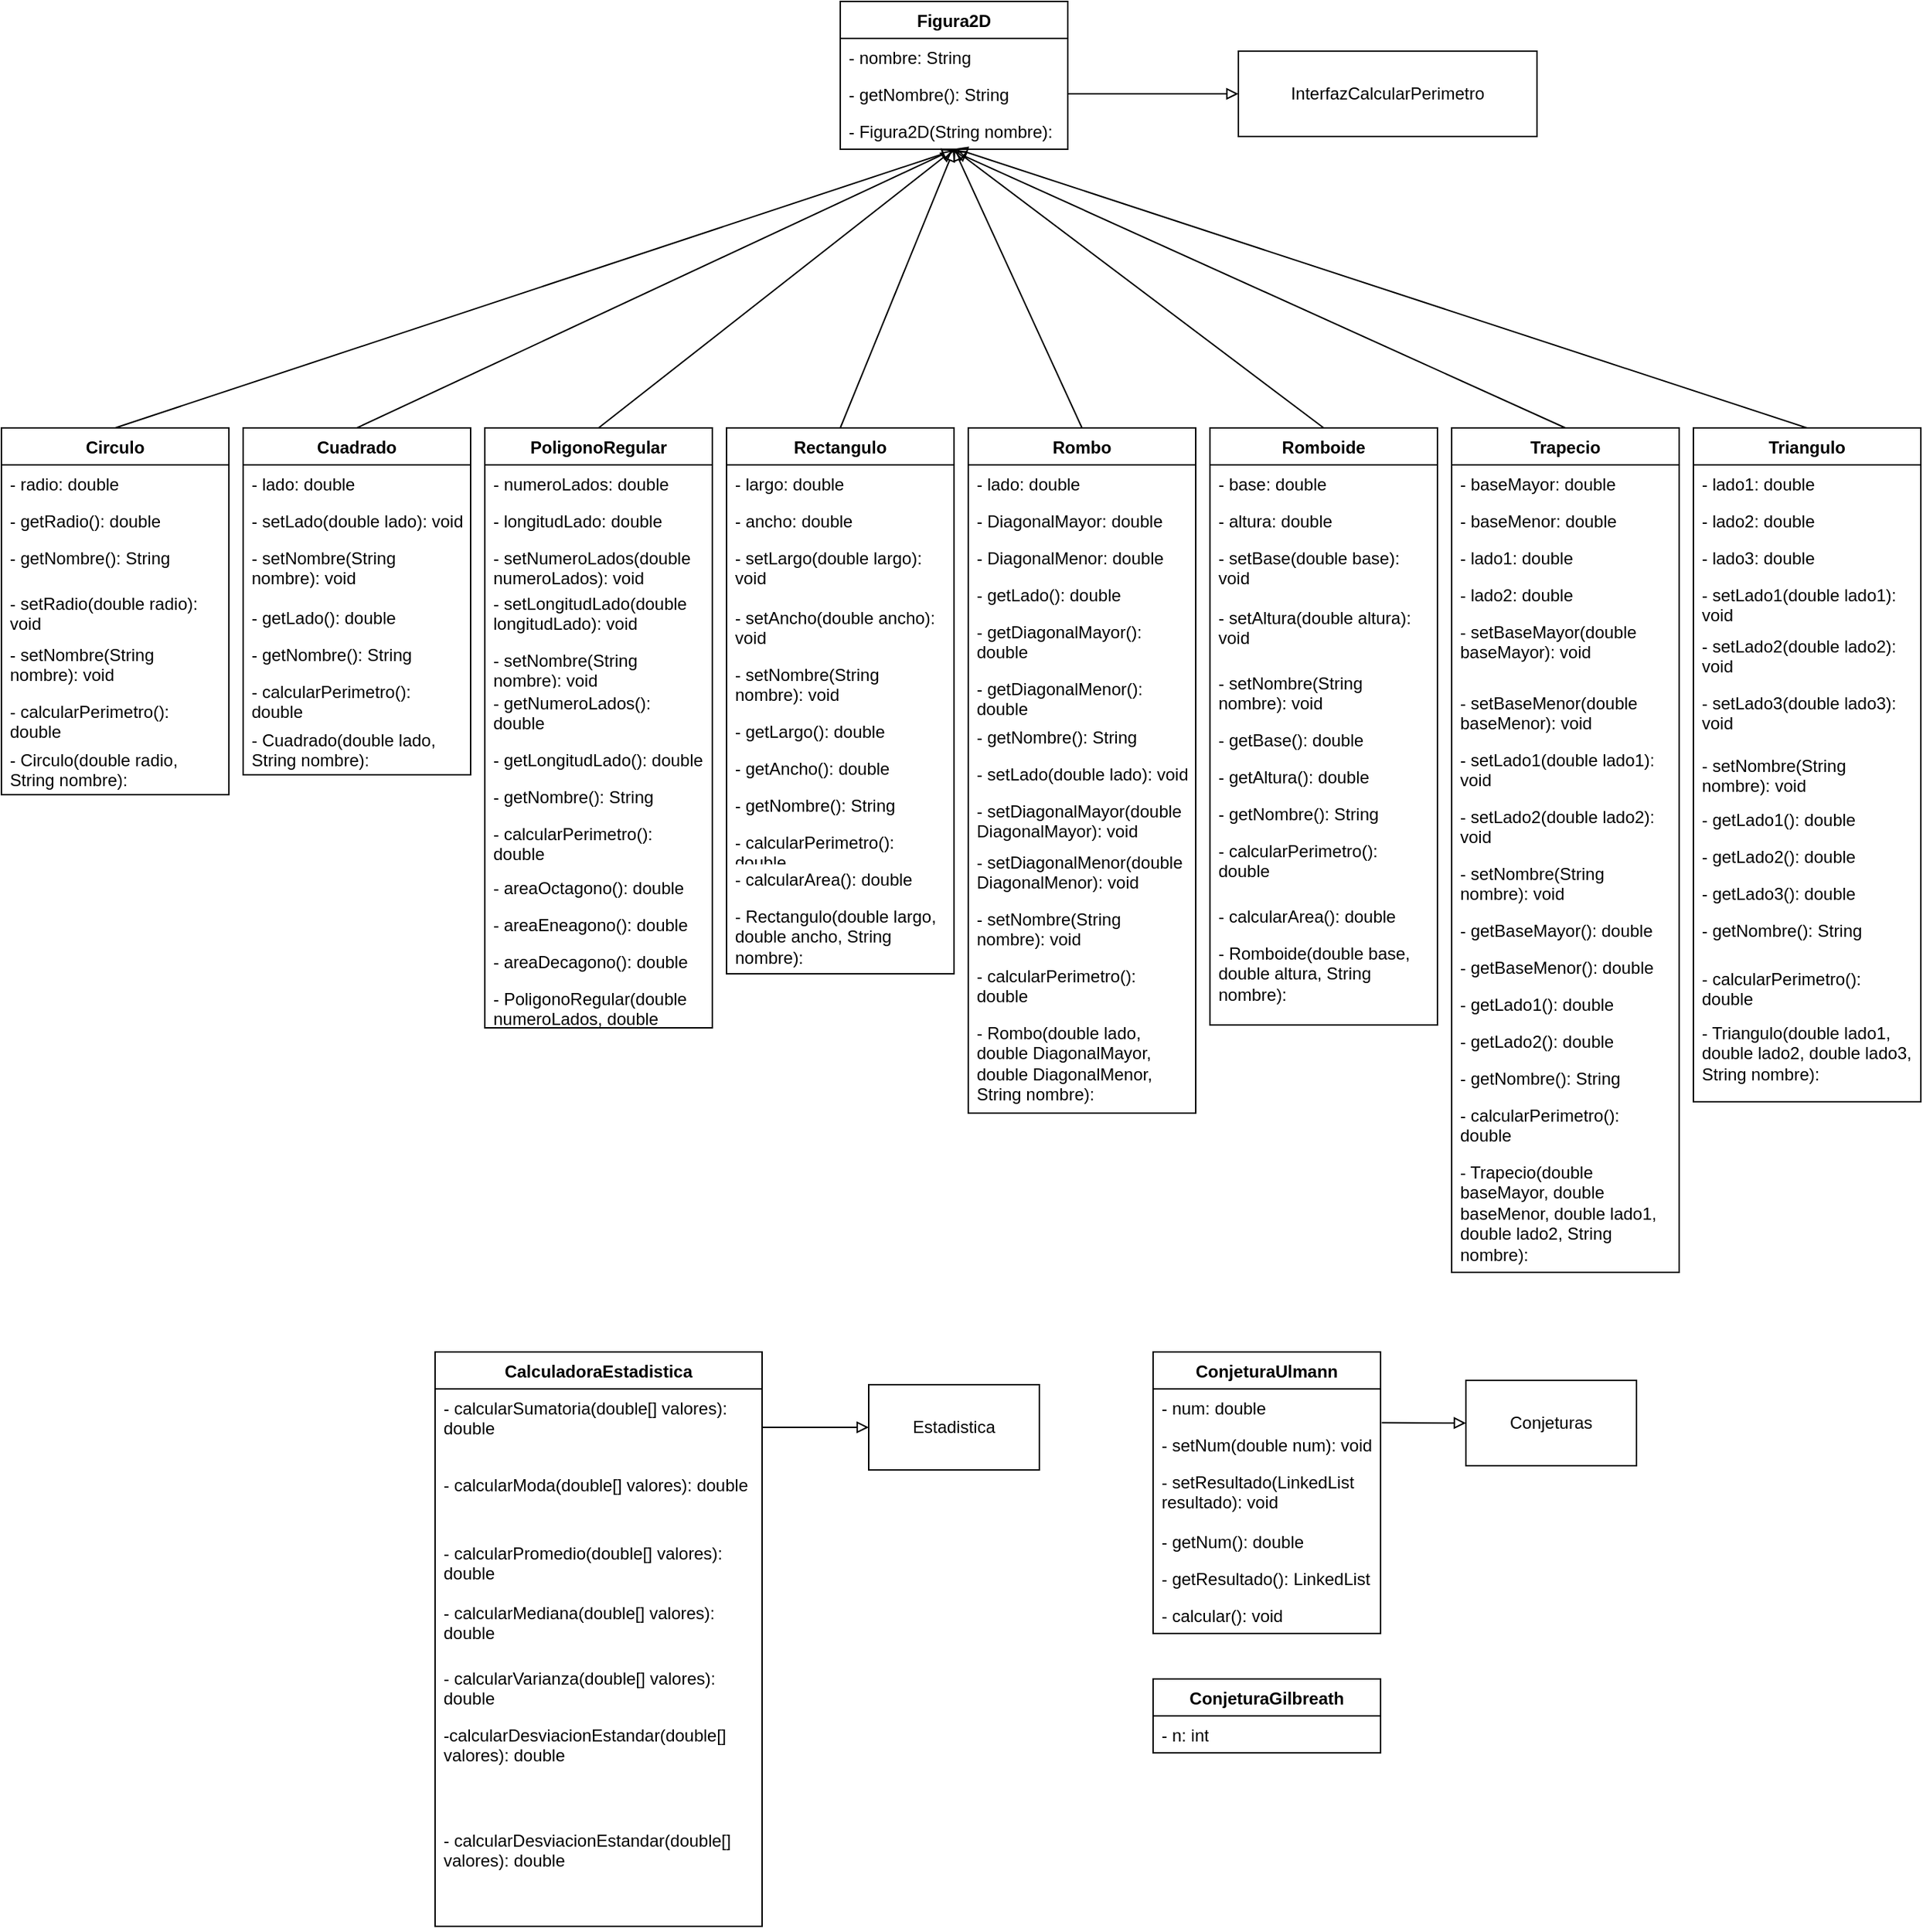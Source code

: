 <mxfile version="24.6.4" type="github">
  <diagram id="C5RBs43oDa-KdzZeNtuy" name="Page-1">
    <mxGraphModel dx="2647" dy="1433" grid="1" gridSize="10" guides="1" tooltips="1" connect="1" arrows="1" fold="1" page="1" pageScale="1" pageWidth="1700" pageHeight="1100" math="0" shadow="0">
      <root>
        <mxCell id="WIyWlLk6GJQsqaUBKTNV-0" />
        <mxCell id="WIyWlLk6GJQsqaUBKTNV-1" parent="WIyWlLk6GJQsqaUBKTNV-0" />
        <mxCell id="rC7I6_4OII2koHtztdNK-0" value="Figura2D" style="swimlane;fontStyle=1;align=center;verticalAlign=top;childLayout=stackLayout;horizontal=1;startSize=26;horizontalStack=0;resizeParent=1;resizeParentMax=0;resizeLast=0;collapsible=1;marginBottom=0;whiteSpace=wrap;html=1;" vertex="1" parent="WIyWlLk6GJQsqaUBKTNV-1">
          <mxGeometry x="765" y="130" width="160" height="104" as="geometry" />
        </mxCell>
        <mxCell id="rC7I6_4OII2koHtztdNK-1" value="- nombre: String" style="text;strokeColor=none;fillColor=none;align=left;verticalAlign=top;spacingLeft=4;spacingRight=4;overflow=hidden;rotatable=0;points=[[0,0.5],[1,0.5]];portConstraint=eastwest;whiteSpace=wrap;html=1;" vertex="1" parent="rC7I6_4OII2koHtztdNK-0">
          <mxGeometry y="26" width="160" height="26" as="geometry" />
        </mxCell>
        <mxCell id="rC7I6_4OII2koHtztdNK-2" value="- getNombre(): String" style="text;strokeColor=none;fillColor=none;align=left;verticalAlign=top;spacingLeft=4;spacingRight=4;overflow=hidden;rotatable=0;points=[[0,0.5],[1,0.5]];portConstraint=eastwest;whiteSpace=wrap;html=1;" vertex="1" parent="rC7I6_4OII2koHtztdNK-0">
          <mxGeometry y="52" width="160" height="26" as="geometry" />
        </mxCell>
        <mxCell id="rC7I6_4OII2koHtztdNK-3" value="- Figura2D(String nombre): " style="text;strokeColor=none;fillColor=none;align=left;verticalAlign=top;spacingLeft=4;spacingRight=4;overflow=hidden;rotatable=0;points=[[0,0.5],[1,0.5]];portConstraint=eastwest;whiteSpace=wrap;html=1;" vertex="1" parent="rC7I6_4OII2koHtztdNK-0">
          <mxGeometry y="78" width="160" height="26" as="geometry" />
        </mxCell>
        <mxCell id="rC7I6_4OII2koHtztdNK-4" value="Circulo" style="swimlane;fontStyle=1;align=center;verticalAlign=top;childLayout=stackLayout;horizontal=1;startSize=26;horizontalStack=0;resizeParent=1;resizeParentMax=0;resizeLast=0;collapsible=1;marginBottom=0;whiteSpace=wrap;html=1;" vertex="1" parent="WIyWlLk6GJQsqaUBKTNV-1">
          <mxGeometry x="175" y="430" width="160" height="258" as="geometry" />
        </mxCell>
        <mxCell id="rC7I6_4OII2koHtztdNK-5" value="- radio: double" style="text;strokeColor=none;fillColor=none;align=left;verticalAlign=top;spacingLeft=4;spacingRight=4;overflow=hidden;rotatable=0;points=[[0,0.5],[1,0.5]];portConstraint=eastwest;whiteSpace=wrap;html=1;" vertex="1" parent="rC7I6_4OII2koHtztdNK-4">
          <mxGeometry y="26" width="160" height="26" as="geometry" />
        </mxCell>
        <mxCell id="rC7I6_4OII2koHtztdNK-6" value="- getRadio(): double" style="text;strokeColor=none;fillColor=none;align=left;verticalAlign=top;spacingLeft=4;spacingRight=4;overflow=hidden;rotatable=0;points=[[0,0.5],[1,0.5]];portConstraint=eastwest;whiteSpace=wrap;html=1;" vertex="1" parent="rC7I6_4OII2koHtztdNK-4">
          <mxGeometry y="52" width="160" height="26" as="geometry" />
        </mxCell>
        <mxCell id="rC7I6_4OII2koHtztdNK-7" value="- getNombre(): String" style="text;strokeColor=none;fillColor=none;align=left;verticalAlign=top;spacingLeft=4;spacingRight=4;overflow=hidden;rotatable=0;points=[[0,0.5],[1,0.5]];portConstraint=eastwest;whiteSpace=wrap;html=1;" vertex="1" parent="rC7I6_4OII2koHtztdNK-4">
          <mxGeometry y="78" width="160" height="32" as="geometry" />
        </mxCell>
        <mxCell id="rC7I6_4OII2koHtztdNK-8" value="- setRadio(double radio): void" style="text;strokeColor=none;fillColor=none;align=left;verticalAlign=top;spacingLeft=4;spacingRight=4;overflow=hidden;rotatable=0;points=[[0,0.5],[1,0.5]];portConstraint=eastwest;whiteSpace=wrap;html=1;" vertex="1" parent="rC7I6_4OII2koHtztdNK-4">
          <mxGeometry y="110" width="160" height="36" as="geometry" />
        </mxCell>
        <mxCell id="rC7I6_4OII2koHtztdNK-9" value="- setNombre(String nombre): void" style="text;strokeColor=none;fillColor=none;align=left;verticalAlign=top;spacingLeft=4;spacingRight=4;overflow=hidden;rotatable=0;points=[[0,0.5],[1,0.5]];portConstraint=eastwest;whiteSpace=wrap;html=1;" vertex="1" parent="rC7I6_4OII2koHtztdNK-4">
          <mxGeometry y="146" width="160" height="40" as="geometry" />
        </mxCell>
        <mxCell id="rC7I6_4OII2koHtztdNK-10" value="- calcularPerimetro(): double" style="text;strokeColor=none;fillColor=none;align=left;verticalAlign=top;spacingLeft=4;spacingRight=4;overflow=hidden;rotatable=0;points=[[0,0.5],[1,0.5]];portConstraint=eastwest;whiteSpace=wrap;html=1;" vertex="1" parent="rC7I6_4OII2koHtztdNK-4">
          <mxGeometry y="186" width="160" height="34" as="geometry" />
        </mxCell>
        <mxCell id="rC7I6_4OII2koHtztdNK-11" value="- Circulo(double radio, String nombre): " style="text;strokeColor=none;fillColor=none;align=left;verticalAlign=top;spacingLeft=4;spacingRight=4;overflow=hidden;rotatable=0;points=[[0,0.5],[1,0.5]];portConstraint=eastwest;whiteSpace=wrap;html=1;" vertex="1" parent="rC7I6_4OII2koHtztdNK-4">
          <mxGeometry y="220" width="160" height="38" as="geometry" />
        </mxCell>
        <mxCell id="rC7I6_4OII2koHtztdNK-12" value="InterfazCalcularPerimetro" style="rounded=0;whiteSpace=wrap;html=1;" vertex="1" parent="WIyWlLk6GJQsqaUBKTNV-1">
          <mxGeometry x="1045" y="165" width="210" height="60" as="geometry" />
        </mxCell>
        <mxCell id="rC7I6_4OII2koHtztdNK-13" value="" style="endArrow=block;html=1;rounded=0;entryX=0;entryY=0.5;entryDx=0;entryDy=0;exitX=1;exitY=0.5;exitDx=0;exitDy=0;endFill=0;" edge="1" parent="WIyWlLk6GJQsqaUBKTNV-1" source="rC7I6_4OII2koHtztdNK-2" target="rC7I6_4OII2koHtztdNK-12">
          <mxGeometry width="50" height="50" relative="1" as="geometry">
            <mxPoint x="535" y="210" as="sourcePoint" />
            <mxPoint x="485" y="460" as="targetPoint" />
          </mxGeometry>
        </mxCell>
        <mxCell id="rC7I6_4OII2koHtztdNK-15" value="" style="endArrow=block;html=1;rounded=0;exitX=0.5;exitY=0;exitDx=0;exitDy=0;entryX=0.5;entryY=1.026;entryDx=0;entryDy=0;entryPerimeter=0;endFill=0;" edge="1" parent="WIyWlLk6GJQsqaUBKTNV-1" source="rC7I6_4OII2koHtztdNK-4" target="rC7I6_4OII2koHtztdNK-3">
          <mxGeometry width="50" height="50" relative="1" as="geometry">
            <mxPoint x="375" y="390" as="sourcePoint" />
            <mxPoint x="515" y="340" as="targetPoint" />
          </mxGeometry>
        </mxCell>
        <mxCell id="rC7I6_4OII2koHtztdNK-16" value="Cuadrado" style="swimlane;fontStyle=1;align=center;verticalAlign=top;childLayout=stackLayout;horizontal=1;startSize=26;horizontalStack=0;resizeParent=1;resizeParentMax=0;resizeLast=0;collapsible=1;marginBottom=0;whiteSpace=wrap;html=1;" vertex="1" parent="WIyWlLk6GJQsqaUBKTNV-1">
          <mxGeometry x="345" y="430" width="160" height="244" as="geometry" />
        </mxCell>
        <mxCell id="rC7I6_4OII2koHtztdNK-17" value="- lado: double" style="text;strokeColor=none;fillColor=none;align=left;verticalAlign=top;spacingLeft=4;spacingRight=4;overflow=hidden;rotatable=0;points=[[0,0.5],[1,0.5]];portConstraint=eastwest;whiteSpace=wrap;html=1;" vertex="1" parent="rC7I6_4OII2koHtztdNK-16">
          <mxGeometry y="26" width="160" height="26" as="geometry" />
        </mxCell>
        <mxCell id="rC7I6_4OII2koHtztdNK-18" value="- setLado(double lado): void" style="text;strokeColor=none;fillColor=none;align=left;verticalAlign=top;spacingLeft=4;spacingRight=4;overflow=hidden;rotatable=0;points=[[0,0.5],[1,0.5]];portConstraint=eastwest;whiteSpace=wrap;html=1;" vertex="1" parent="rC7I6_4OII2koHtztdNK-16">
          <mxGeometry y="52" width="160" height="26" as="geometry" />
        </mxCell>
        <mxCell id="rC7I6_4OII2koHtztdNK-19" value="- setNombre(String nombre): void" style="text;strokeColor=none;fillColor=none;align=left;verticalAlign=top;spacingLeft=4;spacingRight=4;overflow=hidden;rotatable=0;points=[[0,0.5],[1,0.5]];portConstraint=eastwest;whiteSpace=wrap;html=1;" vertex="1" parent="rC7I6_4OII2koHtztdNK-16">
          <mxGeometry y="78" width="160" height="42" as="geometry" />
        </mxCell>
        <mxCell id="rC7I6_4OII2koHtztdNK-20" value="- getLado(): double" style="text;strokeColor=none;fillColor=none;align=left;verticalAlign=top;spacingLeft=4;spacingRight=4;overflow=hidden;rotatable=0;points=[[0,0.5],[1,0.5]];portConstraint=eastwest;whiteSpace=wrap;html=1;" vertex="1" parent="rC7I6_4OII2koHtztdNK-16">
          <mxGeometry y="120" width="160" height="26" as="geometry" />
        </mxCell>
        <mxCell id="rC7I6_4OII2koHtztdNK-21" value="- getNombre(): String" style="text;strokeColor=none;fillColor=none;align=left;verticalAlign=top;spacingLeft=4;spacingRight=4;overflow=hidden;rotatable=0;points=[[0,0.5],[1,0.5]];portConstraint=eastwest;whiteSpace=wrap;html=1;" vertex="1" parent="rC7I6_4OII2koHtztdNK-16">
          <mxGeometry y="146" width="160" height="26" as="geometry" />
        </mxCell>
        <mxCell id="rC7I6_4OII2koHtztdNK-22" value="- calcularPerimetro(): double" style="text;strokeColor=none;fillColor=none;align=left;verticalAlign=top;spacingLeft=4;spacingRight=4;overflow=hidden;rotatable=0;points=[[0,0.5],[1,0.5]];portConstraint=eastwest;whiteSpace=wrap;html=1;" vertex="1" parent="rC7I6_4OII2koHtztdNK-16">
          <mxGeometry y="172" width="160" height="34" as="geometry" />
        </mxCell>
        <mxCell id="rC7I6_4OII2koHtztdNK-23" value="- Cuadrado(double lado, String nombre): " style="text;strokeColor=none;fillColor=none;align=left;verticalAlign=top;spacingLeft=4;spacingRight=4;overflow=hidden;rotatable=0;points=[[0,0.5],[1,0.5]];portConstraint=eastwest;whiteSpace=wrap;html=1;" vertex="1" parent="rC7I6_4OII2koHtztdNK-16">
          <mxGeometry y="206" width="160" height="38" as="geometry" />
        </mxCell>
        <mxCell id="rC7I6_4OII2koHtztdNK-24" value="" style="endArrow=block;html=1;rounded=0;exitX=0.5;exitY=0;exitDx=0;exitDy=0;endFill=0;" edge="1" parent="WIyWlLk6GJQsqaUBKTNV-1" source="rC7I6_4OII2koHtztdNK-16">
          <mxGeometry width="50" height="50" relative="1" as="geometry">
            <mxPoint x="415" y="414" as="sourcePoint" />
            <mxPoint x="845" y="234" as="targetPoint" />
            <Array as="points">
              <mxPoint x="845" y="234" />
            </Array>
          </mxGeometry>
        </mxCell>
        <mxCell id="rC7I6_4OII2koHtztdNK-181" value="PoligonoRegular" style="swimlane;fontStyle=1;align=center;verticalAlign=top;childLayout=stackLayout;horizontal=1;startSize=26;horizontalStack=0;resizeParent=1;resizeParentMax=0;resizeLast=0;collapsible=1;marginBottom=0;whiteSpace=wrap;html=1;" vertex="1" parent="WIyWlLk6GJQsqaUBKTNV-1">
          <mxGeometry x="515" y="430" width="160" height="422" as="geometry" />
        </mxCell>
        <mxCell id="rC7I6_4OII2koHtztdNK-182" value="- numeroLados: double" style="text;strokeColor=none;fillColor=none;align=left;verticalAlign=top;spacingLeft=4;spacingRight=4;overflow=hidden;rotatable=0;points=[[0,0.5],[1,0.5]];portConstraint=eastwest;whiteSpace=wrap;html=1;" vertex="1" parent="rC7I6_4OII2koHtztdNK-181">
          <mxGeometry y="26" width="160" height="26" as="geometry" />
        </mxCell>
        <mxCell id="rC7I6_4OII2koHtztdNK-183" value="- longitudLado: double" style="text;strokeColor=none;fillColor=none;align=left;verticalAlign=top;spacingLeft=4;spacingRight=4;overflow=hidden;rotatable=0;points=[[0,0.5],[1,0.5]];portConstraint=eastwest;whiteSpace=wrap;html=1;" vertex="1" parent="rC7I6_4OII2koHtztdNK-181">
          <mxGeometry y="52" width="160" height="26" as="geometry" />
        </mxCell>
        <mxCell id="rC7I6_4OII2koHtztdNK-184" value="- setNumeroLados(double numeroLados): void" style="text;strokeColor=none;fillColor=none;align=left;verticalAlign=top;spacingLeft=4;spacingRight=4;overflow=hidden;rotatable=0;points=[[0,0.5],[1,0.5]];portConstraint=eastwest;whiteSpace=wrap;html=1;" vertex="1" parent="rC7I6_4OII2koHtztdNK-181">
          <mxGeometry y="78" width="160" height="32" as="geometry" />
        </mxCell>
        <mxCell id="rC7I6_4OII2koHtztdNK-185" value="- setLongitudLado(double longitudLado): void" style="text;strokeColor=none;fillColor=none;align=left;verticalAlign=top;spacingLeft=4;spacingRight=4;overflow=hidden;rotatable=0;points=[[0,0.5],[1,0.5]];portConstraint=eastwest;whiteSpace=wrap;html=1;" vertex="1" parent="rC7I6_4OII2koHtztdNK-181">
          <mxGeometry y="110" width="160" height="40" as="geometry" />
        </mxCell>
        <mxCell id="rC7I6_4OII2koHtztdNK-186" value="- setNombre(String nombre): void" style="text;strokeColor=none;fillColor=none;align=left;verticalAlign=top;spacingLeft=4;spacingRight=4;overflow=hidden;rotatable=0;points=[[0,0.5],[1,0.5]];portConstraint=eastwest;whiteSpace=wrap;html=1;" vertex="1" parent="rC7I6_4OII2koHtztdNK-181">
          <mxGeometry y="150" width="160" height="30" as="geometry" />
        </mxCell>
        <mxCell id="rC7I6_4OII2koHtztdNK-187" value="- getNumeroLados(): double" style="text;strokeColor=none;fillColor=none;align=left;verticalAlign=top;spacingLeft=4;spacingRight=4;overflow=hidden;rotatable=0;points=[[0,0.5],[1,0.5]];portConstraint=eastwest;whiteSpace=wrap;html=1;" vertex="1" parent="rC7I6_4OII2koHtztdNK-181">
          <mxGeometry y="180" width="160" height="40" as="geometry" />
        </mxCell>
        <mxCell id="rC7I6_4OII2koHtztdNK-188" value="- getLongitudLado(): double" style="text;strokeColor=none;fillColor=none;align=left;verticalAlign=top;spacingLeft=4;spacingRight=4;overflow=hidden;rotatable=0;points=[[0,0.5],[1,0.5]];portConstraint=eastwest;whiteSpace=wrap;html=1;" vertex="1" parent="rC7I6_4OII2koHtztdNK-181">
          <mxGeometry y="220" width="160" height="26" as="geometry" />
        </mxCell>
        <mxCell id="rC7I6_4OII2koHtztdNK-189" value="- getNombre(): String" style="text;strokeColor=none;fillColor=none;align=left;verticalAlign=top;spacingLeft=4;spacingRight=4;overflow=hidden;rotatable=0;points=[[0,0.5],[1,0.5]];portConstraint=eastwest;whiteSpace=wrap;html=1;" vertex="1" parent="rC7I6_4OII2koHtztdNK-181">
          <mxGeometry y="246" width="160" height="26" as="geometry" />
        </mxCell>
        <mxCell id="rC7I6_4OII2koHtztdNK-190" value="- calcularPerimetro(): double" style="text;strokeColor=none;fillColor=none;align=left;verticalAlign=top;spacingLeft=4;spacingRight=4;overflow=hidden;rotatable=0;points=[[0,0.5],[1,0.5]];portConstraint=eastwest;whiteSpace=wrap;html=1;" vertex="1" parent="rC7I6_4OII2koHtztdNK-181">
          <mxGeometry y="272" width="160" height="38" as="geometry" />
        </mxCell>
        <mxCell id="rC7I6_4OII2koHtztdNK-191" value="- areaOctagono(): double" style="text;strokeColor=none;fillColor=none;align=left;verticalAlign=top;spacingLeft=4;spacingRight=4;overflow=hidden;rotatable=0;points=[[0,0.5],[1,0.5]];portConstraint=eastwest;whiteSpace=wrap;html=1;" vertex="1" parent="rC7I6_4OII2koHtztdNK-181">
          <mxGeometry y="310" width="160" height="26" as="geometry" />
        </mxCell>
        <mxCell id="rC7I6_4OII2koHtztdNK-192" value="- areaEneagono(): double" style="text;strokeColor=none;fillColor=none;align=left;verticalAlign=top;spacingLeft=4;spacingRight=4;overflow=hidden;rotatable=0;points=[[0,0.5],[1,0.5]];portConstraint=eastwest;whiteSpace=wrap;html=1;" vertex="1" parent="rC7I6_4OII2koHtztdNK-181">
          <mxGeometry y="336" width="160" height="26" as="geometry" />
        </mxCell>
        <mxCell id="rC7I6_4OII2koHtztdNK-193" value="- areaDecagono(): double" style="text;strokeColor=none;fillColor=none;align=left;verticalAlign=top;spacingLeft=4;spacingRight=4;overflow=hidden;rotatable=0;points=[[0,0.5],[1,0.5]];portConstraint=eastwest;whiteSpace=wrap;html=1;" vertex="1" parent="rC7I6_4OII2koHtztdNK-181">
          <mxGeometry y="362" width="160" height="26" as="geometry" />
        </mxCell>
        <mxCell id="rC7I6_4OII2koHtztdNK-194" value="- PoligonoRegular(double numeroLados, double longitudLado, String nombre): " style="text;strokeColor=none;fillColor=none;align=left;verticalAlign=top;spacingLeft=4;spacingRight=4;overflow=hidden;rotatable=0;points=[[0,0.5],[1,0.5]];portConstraint=eastwest;whiteSpace=wrap;html=1;" vertex="1" parent="rC7I6_4OII2koHtztdNK-181">
          <mxGeometry y="388" width="160" height="34" as="geometry" />
        </mxCell>
        <mxCell id="rC7I6_4OII2koHtztdNK-196" value="Rectangulo" style="swimlane;fontStyle=1;align=center;verticalAlign=top;childLayout=stackLayout;horizontal=1;startSize=26;horizontalStack=0;resizeParent=1;resizeParentMax=0;resizeLast=0;collapsible=1;marginBottom=0;whiteSpace=wrap;html=1;" vertex="1" parent="WIyWlLk6GJQsqaUBKTNV-1">
          <mxGeometry x="685" y="430" width="160" height="384" as="geometry" />
        </mxCell>
        <mxCell id="rC7I6_4OII2koHtztdNK-197" value="- largo: double" style="text;strokeColor=none;fillColor=none;align=left;verticalAlign=top;spacingLeft=4;spacingRight=4;overflow=hidden;rotatable=0;points=[[0,0.5],[1,0.5]];portConstraint=eastwest;whiteSpace=wrap;html=1;" vertex="1" parent="rC7I6_4OII2koHtztdNK-196">
          <mxGeometry y="26" width="160" height="26" as="geometry" />
        </mxCell>
        <mxCell id="rC7I6_4OII2koHtztdNK-198" value="- ancho: double" style="text;strokeColor=none;fillColor=none;align=left;verticalAlign=top;spacingLeft=4;spacingRight=4;overflow=hidden;rotatable=0;points=[[0,0.5],[1,0.5]];portConstraint=eastwest;whiteSpace=wrap;html=1;" vertex="1" parent="rC7I6_4OII2koHtztdNK-196">
          <mxGeometry y="52" width="160" height="26" as="geometry" />
        </mxCell>
        <mxCell id="rC7I6_4OII2koHtztdNK-199" value="- setLargo(double largo): void" style="text;strokeColor=none;fillColor=none;align=left;verticalAlign=top;spacingLeft=4;spacingRight=4;overflow=hidden;rotatable=0;points=[[0,0.5],[1,0.5]];portConstraint=eastwest;whiteSpace=wrap;html=1;" vertex="1" parent="rC7I6_4OII2koHtztdNK-196">
          <mxGeometry y="78" width="160" height="42" as="geometry" />
        </mxCell>
        <mxCell id="rC7I6_4OII2koHtztdNK-200" value="- setAncho(double ancho): void" style="text;strokeColor=none;fillColor=none;align=left;verticalAlign=top;spacingLeft=4;spacingRight=4;overflow=hidden;rotatable=0;points=[[0,0.5],[1,0.5]];portConstraint=eastwest;whiteSpace=wrap;html=1;" vertex="1" parent="rC7I6_4OII2koHtztdNK-196">
          <mxGeometry y="120" width="160" height="40" as="geometry" />
        </mxCell>
        <mxCell id="rC7I6_4OII2koHtztdNK-201" value="- setNombre(String nombre): void" style="text;strokeColor=none;fillColor=none;align=left;verticalAlign=top;spacingLeft=4;spacingRight=4;overflow=hidden;rotatable=0;points=[[0,0.5],[1,0.5]];portConstraint=eastwest;whiteSpace=wrap;html=1;" vertex="1" parent="rC7I6_4OII2koHtztdNK-196">
          <mxGeometry y="160" width="160" height="40" as="geometry" />
        </mxCell>
        <mxCell id="rC7I6_4OII2koHtztdNK-202" value="- getLargo(): double" style="text;strokeColor=none;fillColor=none;align=left;verticalAlign=top;spacingLeft=4;spacingRight=4;overflow=hidden;rotatable=0;points=[[0,0.5],[1,0.5]];portConstraint=eastwest;whiteSpace=wrap;html=1;" vertex="1" parent="rC7I6_4OII2koHtztdNK-196">
          <mxGeometry y="200" width="160" height="26" as="geometry" />
        </mxCell>
        <mxCell id="rC7I6_4OII2koHtztdNK-203" value="- getAncho(): double" style="text;strokeColor=none;fillColor=none;align=left;verticalAlign=top;spacingLeft=4;spacingRight=4;overflow=hidden;rotatable=0;points=[[0,0.5],[1,0.5]];portConstraint=eastwest;whiteSpace=wrap;html=1;" vertex="1" parent="rC7I6_4OII2koHtztdNK-196">
          <mxGeometry y="226" width="160" height="26" as="geometry" />
        </mxCell>
        <mxCell id="rC7I6_4OII2koHtztdNK-204" value="- getNombre(): String" style="text;strokeColor=none;fillColor=none;align=left;verticalAlign=top;spacingLeft=4;spacingRight=4;overflow=hidden;rotatable=0;points=[[0,0.5],[1,0.5]];portConstraint=eastwest;whiteSpace=wrap;html=1;" vertex="1" parent="rC7I6_4OII2koHtztdNK-196">
          <mxGeometry y="252" width="160" height="26" as="geometry" />
        </mxCell>
        <mxCell id="rC7I6_4OII2koHtztdNK-205" value="- calcularPerimetro(): double" style="text;strokeColor=none;fillColor=none;align=left;verticalAlign=top;spacingLeft=4;spacingRight=4;overflow=hidden;rotatable=0;points=[[0,0.5],[1,0.5]];portConstraint=eastwest;whiteSpace=wrap;html=1;" vertex="1" parent="rC7I6_4OII2koHtztdNK-196">
          <mxGeometry y="278" width="160" height="26" as="geometry" />
        </mxCell>
        <mxCell id="rC7I6_4OII2koHtztdNK-206" value="- calcularArea(): double" style="text;strokeColor=none;fillColor=none;align=left;verticalAlign=top;spacingLeft=4;spacingRight=4;overflow=hidden;rotatable=0;points=[[0,0.5],[1,0.5]];portConstraint=eastwest;whiteSpace=wrap;html=1;" vertex="1" parent="rC7I6_4OII2koHtztdNK-196">
          <mxGeometry y="304" width="160" height="26" as="geometry" />
        </mxCell>
        <mxCell id="rC7I6_4OII2koHtztdNK-207" value="- Rectangulo(double largo, double ancho, String nombre): " style="text;strokeColor=none;fillColor=none;align=left;verticalAlign=top;spacingLeft=4;spacingRight=4;overflow=hidden;rotatable=0;points=[[0,0.5],[1,0.5]];portConstraint=eastwest;whiteSpace=wrap;html=1;" vertex="1" parent="rC7I6_4OII2koHtztdNK-196">
          <mxGeometry y="330" width="160" height="54" as="geometry" />
        </mxCell>
        <mxCell id="rC7I6_4OII2koHtztdNK-263" value="Rombo" style="swimlane;fontStyle=1;align=center;verticalAlign=top;childLayout=stackLayout;horizontal=1;startSize=26;horizontalStack=0;resizeParent=1;resizeParentMax=0;resizeLast=0;collapsible=1;marginBottom=0;whiteSpace=wrap;html=1;" vertex="1" parent="WIyWlLk6GJQsqaUBKTNV-1">
          <mxGeometry x="855" y="430" width="160" height="482" as="geometry" />
        </mxCell>
        <mxCell id="rC7I6_4OII2koHtztdNK-264" value="- lado: double" style="text;strokeColor=none;fillColor=none;align=left;verticalAlign=top;spacingLeft=4;spacingRight=4;overflow=hidden;rotatable=0;points=[[0,0.5],[1,0.5]];portConstraint=eastwest;whiteSpace=wrap;html=1;" vertex="1" parent="rC7I6_4OII2koHtztdNK-263">
          <mxGeometry y="26" width="160" height="26" as="geometry" />
        </mxCell>
        <mxCell id="rC7I6_4OII2koHtztdNK-265" value="- DiagonalMayor: double" style="text;strokeColor=none;fillColor=none;align=left;verticalAlign=top;spacingLeft=4;spacingRight=4;overflow=hidden;rotatable=0;points=[[0,0.5],[1,0.5]];portConstraint=eastwest;whiteSpace=wrap;html=1;" vertex="1" parent="rC7I6_4OII2koHtztdNK-263">
          <mxGeometry y="52" width="160" height="26" as="geometry" />
        </mxCell>
        <mxCell id="rC7I6_4OII2koHtztdNK-266" value="- DiagonalMenor: double" style="text;strokeColor=none;fillColor=none;align=left;verticalAlign=top;spacingLeft=4;spacingRight=4;overflow=hidden;rotatable=0;points=[[0,0.5],[1,0.5]];portConstraint=eastwest;whiteSpace=wrap;html=1;" vertex="1" parent="rC7I6_4OII2koHtztdNK-263">
          <mxGeometry y="78" width="160" height="26" as="geometry" />
        </mxCell>
        <mxCell id="rC7I6_4OII2koHtztdNK-267" value="- getLado(): double" style="text;strokeColor=none;fillColor=none;align=left;verticalAlign=top;spacingLeft=4;spacingRight=4;overflow=hidden;rotatable=0;points=[[0,0.5],[1,0.5]];portConstraint=eastwest;whiteSpace=wrap;html=1;" vertex="1" parent="rC7I6_4OII2koHtztdNK-263">
          <mxGeometry y="104" width="160" height="26" as="geometry" />
        </mxCell>
        <mxCell id="rC7I6_4OII2koHtztdNK-268" value="- getDiagonalMayor(): double" style="text;strokeColor=none;fillColor=none;align=left;verticalAlign=top;spacingLeft=4;spacingRight=4;overflow=hidden;rotatable=0;points=[[0,0.5],[1,0.5]];portConstraint=eastwest;whiteSpace=wrap;html=1;" vertex="1" parent="rC7I6_4OII2koHtztdNK-263">
          <mxGeometry y="130" width="160" height="40" as="geometry" />
        </mxCell>
        <mxCell id="rC7I6_4OII2koHtztdNK-269" value="- getDiagonalMenor(): double" style="text;strokeColor=none;fillColor=none;align=left;verticalAlign=top;spacingLeft=4;spacingRight=4;overflow=hidden;rotatable=0;points=[[0,0.5],[1,0.5]];portConstraint=eastwest;whiteSpace=wrap;html=1;" vertex="1" parent="rC7I6_4OII2koHtztdNK-263">
          <mxGeometry y="170" width="160" height="34" as="geometry" />
        </mxCell>
        <mxCell id="rC7I6_4OII2koHtztdNK-270" value="- getNombre(): String" style="text;strokeColor=none;fillColor=none;align=left;verticalAlign=top;spacingLeft=4;spacingRight=4;overflow=hidden;rotatable=0;points=[[0,0.5],[1,0.5]];portConstraint=eastwest;whiteSpace=wrap;html=1;" vertex="1" parent="rC7I6_4OII2koHtztdNK-263">
          <mxGeometry y="204" width="160" height="26" as="geometry" />
        </mxCell>
        <mxCell id="rC7I6_4OII2koHtztdNK-271" value="- setLado(double lado): void" style="text;strokeColor=none;fillColor=none;align=left;verticalAlign=top;spacingLeft=4;spacingRight=4;overflow=hidden;rotatable=0;points=[[0,0.5],[1,0.5]];portConstraint=eastwest;whiteSpace=wrap;html=1;" vertex="1" parent="rC7I6_4OII2koHtztdNK-263">
          <mxGeometry y="230" width="160" height="26" as="geometry" />
        </mxCell>
        <mxCell id="rC7I6_4OII2koHtztdNK-272" value="- setDiagonalMayor(double DiagonalMayor): void" style="text;strokeColor=none;fillColor=none;align=left;verticalAlign=top;spacingLeft=4;spacingRight=4;overflow=hidden;rotatable=0;points=[[0,0.5],[1,0.5]];portConstraint=eastwest;whiteSpace=wrap;html=1;" vertex="1" parent="rC7I6_4OII2koHtztdNK-263">
          <mxGeometry y="256" width="160" height="36" as="geometry" />
        </mxCell>
        <mxCell id="rC7I6_4OII2koHtztdNK-273" value="- setDiagonalMenor(double DiagonalMenor): void" style="text;strokeColor=none;fillColor=none;align=left;verticalAlign=top;spacingLeft=4;spacingRight=4;overflow=hidden;rotatable=0;points=[[0,0.5],[1,0.5]];portConstraint=eastwest;whiteSpace=wrap;html=1;" vertex="1" parent="rC7I6_4OII2koHtztdNK-263">
          <mxGeometry y="292" width="160" height="40" as="geometry" />
        </mxCell>
        <mxCell id="rC7I6_4OII2koHtztdNK-274" value="- setNombre(String nombre): void" style="text;strokeColor=none;fillColor=none;align=left;verticalAlign=top;spacingLeft=4;spacingRight=4;overflow=hidden;rotatable=0;points=[[0,0.5],[1,0.5]];portConstraint=eastwest;whiteSpace=wrap;html=1;" vertex="1" parent="rC7I6_4OII2koHtztdNK-263">
          <mxGeometry y="332" width="160" height="40" as="geometry" />
        </mxCell>
        <mxCell id="rC7I6_4OII2koHtztdNK-275" value="- calcularPerimetro(): double" style="text;strokeColor=none;fillColor=none;align=left;verticalAlign=top;spacingLeft=4;spacingRight=4;overflow=hidden;rotatable=0;points=[[0,0.5],[1,0.5]];portConstraint=eastwest;whiteSpace=wrap;html=1;" vertex="1" parent="rC7I6_4OII2koHtztdNK-263">
          <mxGeometry y="372" width="160" height="40" as="geometry" />
        </mxCell>
        <mxCell id="rC7I6_4OII2koHtztdNK-276" value="- Rombo(double lado, double DiagonalMayor, double DiagonalMenor, String nombre): " style="text;strokeColor=none;fillColor=none;align=left;verticalAlign=top;spacingLeft=4;spacingRight=4;overflow=hidden;rotatable=0;points=[[0,0.5],[1,0.5]];portConstraint=eastwest;whiteSpace=wrap;html=1;" vertex="1" parent="rC7I6_4OII2koHtztdNK-263">
          <mxGeometry y="412" width="160" height="70" as="geometry" />
        </mxCell>
        <mxCell id="rC7I6_4OII2koHtztdNK-277" value="Romboide" style="swimlane;fontStyle=1;align=center;verticalAlign=top;childLayout=stackLayout;horizontal=1;startSize=26;horizontalStack=0;resizeParent=1;resizeParentMax=0;resizeLast=0;collapsible=1;marginBottom=0;whiteSpace=wrap;html=1;" vertex="1" parent="WIyWlLk6GJQsqaUBKTNV-1">
          <mxGeometry x="1025" y="430" width="160" height="420" as="geometry" />
        </mxCell>
        <mxCell id="rC7I6_4OII2koHtztdNK-278" value="- base: double" style="text;strokeColor=none;fillColor=none;align=left;verticalAlign=top;spacingLeft=4;spacingRight=4;overflow=hidden;rotatable=0;points=[[0,0.5],[1,0.5]];portConstraint=eastwest;whiteSpace=wrap;html=1;" vertex="1" parent="rC7I6_4OII2koHtztdNK-277">
          <mxGeometry y="26" width="160" height="26" as="geometry" />
        </mxCell>
        <mxCell id="rC7I6_4OII2koHtztdNK-279" value="- altura: double" style="text;strokeColor=none;fillColor=none;align=left;verticalAlign=top;spacingLeft=4;spacingRight=4;overflow=hidden;rotatable=0;points=[[0,0.5],[1,0.5]];portConstraint=eastwest;whiteSpace=wrap;html=1;" vertex="1" parent="rC7I6_4OII2koHtztdNK-277">
          <mxGeometry y="52" width="160" height="26" as="geometry" />
        </mxCell>
        <mxCell id="rC7I6_4OII2koHtztdNK-280" value="- setBase(double base): void" style="text;strokeColor=none;fillColor=none;align=left;verticalAlign=top;spacingLeft=4;spacingRight=4;overflow=hidden;rotatable=0;points=[[0,0.5],[1,0.5]];portConstraint=eastwest;whiteSpace=wrap;html=1;" vertex="1" parent="rC7I6_4OII2koHtztdNK-277">
          <mxGeometry y="78" width="160" height="42" as="geometry" />
        </mxCell>
        <mxCell id="rC7I6_4OII2koHtztdNK-281" value="- setAltura(double altura): void" style="text;strokeColor=none;fillColor=none;align=left;verticalAlign=top;spacingLeft=4;spacingRight=4;overflow=hidden;rotatable=0;points=[[0,0.5],[1,0.5]];portConstraint=eastwest;whiteSpace=wrap;html=1;" vertex="1" parent="rC7I6_4OII2koHtztdNK-277">
          <mxGeometry y="120" width="160" height="46" as="geometry" />
        </mxCell>
        <mxCell id="rC7I6_4OII2koHtztdNK-282" value="- setNombre(String nombre): void" style="text;strokeColor=none;fillColor=none;align=left;verticalAlign=top;spacingLeft=4;spacingRight=4;overflow=hidden;rotatable=0;points=[[0,0.5],[1,0.5]];portConstraint=eastwest;whiteSpace=wrap;html=1;" vertex="1" parent="rC7I6_4OII2koHtztdNK-277">
          <mxGeometry y="166" width="160" height="40" as="geometry" />
        </mxCell>
        <mxCell id="rC7I6_4OII2koHtztdNK-283" value="- getBase(): double" style="text;strokeColor=none;fillColor=none;align=left;verticalAlign=top;spacingLeft=4;spacingRight=4;overflow=hidden;rotatable=0;points=[[0,0.5],[1,0.5]];portConstraint=eastwest;whiteSpace=wrap;html=1;" vertex="1" parent="rC7I6_4OII2koHtztdNK-277">
          <mxGeometry y="206" width="160" height="26" as="geometry" />
        </mxCell>
        <mxCell id="rC7I6_4OII2koHtztdNK-284" value="- getAltura(): double" style="text;strokeColor=none;fillColor=none;align=left;verticalAlign=top;spacingLeft=4;spacingRight=4;overflow=hidden;rotatable=0;points=[[0,0.5],[1,0.5]];portConstraint=eastwest;whiteSpace=wrap;html=1;" vertex="1" parent="rC7I6_4OII2koHtztdNK-277">
          <mxGeometry y="232" width="160" height="26" as="geometry" />
        </mxCell>
        <mxCell id="rC7I6_4OII2koHtztdNK-285" value="- getNombre(): String" style="text;strokeColor=none;fillColor=none;align=left;verticalAlign=top;spacingLeft=4;spacingRight=4;overflow=hidden;rotatable=0;points=[[0,0.5],[1,0.5]];portConstraint=eastwest;whiteSpace=wrap;html=1;" vertex="1" parent="rC7I6_4OII2koHtztdNK-277">
          <mxGeometry y="258" width="160" height="26" as="geometry" />
        </mxCell>
        <mxCell id="rC7I6_4OII2koHtztdNK-286" value="- calcularPerimetro(): double" style="text;strokeColor=none;fillColor=none;align=left;verticalAlign=top;spacingLeft=4;spacingRight=4;overflow=hidden;rotatable=0;points=[[0,0.5],[1,0.5]];portConstraint=eastwest;whiteSpace=wrap;html=1;" vertex="1" parent="rC7I6_4OII2koHtztdNK-277">
          <mxGeometry y="284" width="160" height="46" as="geometry" />
        </mxCell>
        <mxCell id="rC7I6_4OII2koHtztdNK-287" value="- calcularArea(): double" style="text;strokeColor=none;fillColor=none;align=left;verticalAlign=top;spacingLeft=4;spacingRight=4;overflow=hidden;rotatable=0;points=[[0,0.5],[1,0.5]];portConstraint=eastwest;whiteSpace=wrap;html=1;" vertex="1" parent="rC7I6_4OII2koHtztdNK-277">
          <mxGeometry y="330" width="160" height="26" as="geometry" />
        </mxCell>
        <mxCell id="rC7I6_4OII2koHtztdNK-288" value="- Romboide(double base, double altura, String nombre): " style="text;strokeColor=none;fillColor=none;align=left;verticalAlign=top;spacingLeft=4;spacingRight=4;overflow=hidden;rotatable=0;points=[[0,0.5],[1,0.5]];portConstraint=eastwest;whiteSpace=wrap;html=1;" vertex="1" parent="rC7I6_4OII2koHtztdNK-277">
          <mxGeometry y="356" width="160" height="64" as="geometry" />
        </mxCell>
        <mxCell id="rC7I6_4OII2koHtztdNK-289" value="Trapecio" style="swimlane;fontStyle=1;align=center;verticalAlign=top;childLayout=stackLayout;horizontal=1;startSize=26;horizontalStack=0;resizeParent=1;resizeParentMax=0;resizeLast=0;collapsible=1;marginBottom=0;whiteSpace=wrap;html=1;" vertex="1" parent="WIyWlLk6GJQsqaUBKTNV-1">
          <mxGeometry x="1195" y="430" width="160" height="594" as="geometry" />
        </mxCell>
        <mxCell id="rC7I6_4OII2koHtztdNK-290" value="- baseMayor: double" style="text;strokeColor=none;fillColor=none;align=left;verticalAlign=top;spacingLeft=4;spacingRight=4;overflow=hidden;rotatable=0;points=[[0,0.5],[1,0.5]];portConstraint=eastwest;whiteSpace=wrap;html=1;" vertex="1" parent="rC7I6_4OII2koHtztdNK-289">
          <mxGeometry y="26" width="160" height="26" as="geometry" />
        </mxCell>
        <mxCell id="rC7I6_4OII2koHtztdNK-291" value="- baseMenor: double" style="text;strokeColor=none;fillColor=none;align=left;verticalAlign=top;spacingLeft=4;spacingRight=4;overflow=hidden;rotatable=0;points=[[0,0.5],[1,0.5]];portConstraint=eastwest;whiteSpace=wrap;html=1;" vertex="1" parent="rC7I6_4OII2koHtztdNK-289">
          <mxGeometry y="52" width="160" height="26" as="geometry" />
        </mxCell>
        <mxCell id="rC7I6_4OII2koHtztdNK-292" value="- lado1: double" style="text;strokeColor=none;fillColor=none;align=left;verticalAlign=top;spacingLeft=4;spacingRight=4;overflow=hidden;rotatable=0;points=[[0,0.5],[1,0.5]];portConstraint=eastwest;whiteSpace=wrap;html=1;" vertex="1" parent="rC7I6_4OII2koHtztdNK-289">
          <mxGeometry y="78" width="160" height="26" as="geometry" />
        </mxCell>
        <mxCell id="rC7I6_4OII2koHtztdNK-293" value="- lado2: double" style="text;strokeColor=none;fillColor=none;align=left;verticalAlign=top;spacingLeft=4;spacingRight=4;overflow=hidden;rotatable=0;points=[[0,0.5],[1,0.5]];portConstraint=eastwest;whiteSpace=wrap;html=1;" vertex="1" parent="rC7I6_4OII2koHtztdNK-289">
          <mxGeometry y="104" width="160" height="26" as="geometry" />
        </mxCell>
        <mxCell id="rC7I6_4OII2koHtztdNK-294" value="- setBaseMayor(double baseMayor): void" style="text;strokeColor=none;fillColor=none;align=left;verticalAlign=top;spacingLeft=4;spacingRight=4;overflow=hidden;rotatable=0;points=[[0,0.5],[1,0.5]];portConstraint=eastwest;whiteSpace=wrap;html=1;" vertex="1" parent="rC7I6_4OII2koHtztdNK-289">
          <mxGeometry y="130" width="160" height="50" as="geometry" />
        </mxCell>
        <mxCell id="rC7I6_4OII2koHtztdNK-295" value="- setBaseMenor(double baseMenor): void" style="text;strokeColor=none;fillColor=none;align=left;verticalAlign=top;spacingLeft=4;spacingRight=4;overflow=hidden;rotatable=0;points=[[0,0.5],[1,0.5]];portConstraint=eastwest;whiteSpace=wrap;html=1;" vertex="1" parent="rC7I6_4OII2koHtztdNK-289">
          <mxGeometry y="180" width="160" height="40" as="geometry" />
        </mxCell>
        <mxCell id="rC7I6_4OII2koHtztdNK-296" value="- setLado1(double lado1): void" style="text;strokeColor=none;fillColor=none;align=left;verticalAlign=top;spacingLeft=4;spacingRight=4;overflow=hidden;rotatable=0;points=[[0,0.5],[1,0.5]];portConstraint=eastwest;whiteSpace=wrap;html=1;" vertex="1" parent="rC7I6_4OII2koHtztdNK-289">
          <mxGeometry y="220" width="160" height="40" as="geometry" />
        </mxCell>
        <mxCell id="rC7I6_4OII2koHtztdNK-297" value="- setLado2(double lado2): void" style="text;strokeColor=none;fillColor=none;align=left;verticalAlign=top;spacingLeft=4;spacingRight=4;overflow=hidden;rotatable=0;points=[[0,0.5],[1,0.5]];portConstraint=eastwest;whiteSpace=wrap;html=1;" vertex="1" parent="rC7I6_4OII2koHtztdNK-289">
          <mxGeometry y="260" width="160" height="40" as="geometry" />
        </mxCell>
        <mxCell id="rC7I6_4OII2koHtztdNK-298" value="- setNombre(String nombre): void" style="text;strokeColor=none;fillColor=none;align=left;verticalAlign=top;spacingLeft=4;spacingRight=4;overflow=hidden;rotatable=0;points=[[0,0.5],[1,0.5]];portConstraint=eastwest;whiteSpace=wrap;html=1;" vertex="1" parent="rC7I6_4OII2koHtztdNK-289">
          <mxGeometry y="300" width="160" height="40" as="geometry" />
        </mxCell>
        <mxCell id="rC7I6_4OII2koHtztdNK-299" value="- getBaseMayor(): double" style="text;strokeColor=none;fillColor=none;align=left;verticalAlign=top;spacingLeft=4;spacingRight=4;overflow=hidden;rotatable=0;points=[[0,0.5],[1,0.5]];portConstraint=eastwest;whiteSpace=wrap;html=1;" vertex="1" parent="rC7I6_4OII2koHtztdNK-289">
          <mxGeometry y="340" width="160" height="26" as="geometry" />
        </mxCell>
        <mxCell id="rC7I6_4OII2koHtztdNK-300" value="- getBaseMenor(): double" style="text;strokeColor=none;fillColor=none;align=left;verticalAlign=top;spacingLeft=4;spacingRight=4;overflow=hidden;rotatable=0;points=[[0,0.5],[1,0.5]];portConstraint=eastwest;whiteSpace=wrap;html=1;" vertex="1" parent="rC7I6_4OII2koHtztdNK-289">
          <mxGeometry y="366" width="160" height="26" as="geometry" />
        </mxCell>
        <mxCell id="rC7I6_4OII2koHtztdNK-301" value="- getLado1(): double" style="text;strokeColor=none;fillColor=none;align=left;verticalAlign=top;spacingLeft=4;spacingRight=4;overflow=hidden;rotatable=0;points=[[0,0.5],[1,0.5]];portConstraint=eastwest;whiteSpace=wrap;html=1;" vertex="1" parent="rC7I6_4OII2koHtztdNK-289">
          <mxGeometry y="392" width="160" height="26" as="geometry" />
        </mxCell>
        <mxCell id="rC7I6_4OII2koHtztdNK-302" value="- getLado2(): double" style="text;strokeColor=none;fillColor=none;align=left;verticalAlign=top;spacingLeft=4;spacingRight=4;overflow=hidden;rotatable=0;points=[[0,0.5],[1,0.5]];portConstraint=eastwest;whiteSpace=wrap;html=1;" vertex="1" parent="rC7I6_4OII2koHtztdNK-289">
          <mxGeometry y="418" width="160" height="26" as="geometry" />
        </mxCell>
        <mxCell id="rC7I6_4OII2koHtztdNK-303" value="- getNombre(): String" style="text;strokeColor=none;fillColor=none;align=left;verticalAlign=top;spacingLeft=4;spacingRight=4;overflow=hidden;rotatable=0;points=[[0,0.5],[1,0.5]];portConstraint=eastwest;whiteSpace=wrap;html=1;" vertex="1" parent="rC7I6_4OII2koHtztdNK-289">
          <mxGeometry y="444" width="160" height="26" as="geometry" />
        </mxCell>
        <mxCell id="rC7I6_4OII2koHtztdNK-304" value="- calcularPerimetro(): double" style="text;strokeColor=none;fillColor=none;align=left;verticalAlign=top;spacingLeft=4;spacingRight=4;overflow=hidden;rotatable=0;points=[[0,0.5],[1,0.5]];portConstraint=eastwest;whiteSpace=wrap;html=1;" vertex="1" parent="rC7I6_4OII2koHtztdNK-289">
          <mxGeometry y="470" width="160" height="40" as="geometry" />
        </mxCell>
        <mxCell id="rC7I6_4OII2koHtztdNK-305" value="- Trapecio(double baseMayor, double baseMenor, double lado1, double lado2, String nombre): " style="text;strokeColor=none;fillColor=none;align=left;verticalAlign=top;spacingLeft=4;spacingRight=4;overflow=hidden;rotatable=0;points=[[0,0.5],[1,0.5]];portConstraint=eastwest;whiteSpace=wrap;html=1;" vertex="1" parent="rC7I6_4OII2koHtztdNK-289">
          <mxGeometry y="510" width="160" height="84" as="geometry" />
        </mxCell>
        <mxCell id="rC7I6_4OII2koHtztdNK-306" value="Triangulo" style="swimlane;fontStyle=1;align=center;verticalAlign=top;childLayout=stackLayout;horizontal=1;startSize=26;horizontalStack=0;resizeParent=1;resizeParentMax=0;resizeLast=0;collapsible=1;marginBottom=0;whiteSpace=wrap;html=1;" vertex="1" parent="WIyWlLk6GJQsqaUBKTNV-1">
          <mxGeometry x="1365" y="430" width="160" height="474" as="geometry" />
        </mxCell>
        <mxCell id="rC7I6_4OII2koHtztdNK-307" value="- lado1: double" style="text;strokeColor=none;fillColor=none;align=left;verticalAlign=top;spacingLeft=4;spacingRight=4;overflow=hidden;rotatable=0;points=[[0,0.5],[1,0.5]];portConstraint=eastwest;whiteSpace=wrap;html=1;" vertex="1" parent="rC7I6_4OII2koHtztdNK-306">
          <mxGeometry y="26" width="160" height="26" as="geometry" />
        </mxCell>
        <mxCell id="rC7I6_4OII2koHtztdNK-308" value="- lado2: double" style="text;strokeColor=none;fillColor=none;align=left;verticalAlign=top;spacingLeft=4;spacingRight=4;overflow=hidden;rotatable=0;points=[[0,0.5],[1,0.5]];portConstraint=eastwest;whiteSpace=wrap;html=1;" vertex="1" parent="rC7I6_4OII2koHtztdNK-306">
          <mxGeometry y="52" width="160" height="26" as="geometry" />
        </mxCell>
        <mxCell id="rC7I6_4OII2koHtztdNK-309" value="- lado3: double" style="text;strokeColor=none;fillColor=none;align=left;verticalAlign=top;spacingLeft=4;spacingRight=4;overflow=hidden;rotatable=0;points=[[0,0.5],[1,0.5]];portConstraint=eastwest;whiteSpace=wrap;html=1;" vertex="1" parent="rC7I6_4OII2koHtztdNK-306">
          <mxGeometry y="78" width="160" height="26" as="geometry" />
        </mxCell>
        <mxCell id="rC7I6_4OII2koHtztdNK-310" value="- setLado1(double lado1): void" style="text;strokeColor=none;fillColor=none;align=left;verticalAlign=top;spacingLeft=4;spacingRight=4;overflow=hidden;rotatable=0;points=[[0,0.5],[1,0.5]];portConstraint=eastwest;whiteSpace=wrap;html=1;" vertex="1" parent="rC7I6_4OII2koHtztdNK-306">
          <mxGeometry y="104" width="160" height="36" as="geometry" />
        </mxCell>
        <mxCell id="rC7I6_4OII2koHtztdNK-311" value="- setLado2(double lado2): void" style="text;strokeColor=none;fillColor=none;align=left;verticalAlign=top;spacingLeft=4;spacingRight=4;overflow=hidden;rotatable=0;points=[[0,0.5],[1,0.5]];portConstraint=eastwest;whiteSpace=wrap;html=1;" vertex="1" parent="rC7I6_4OII2koHtztdNK-306">
          <mxGeometry y="140" width="160" height="40" as="geometry" />
        </mxCell>
        <mxCell id="rC7I6_4OII2koHtztdNK-312" value="- setLado3(double lado3): void" style="text;strokeColor=none;fillColor=none;align=left;verticalAlign=top;spacingLeft=4;spacingRight=4;overflow=hidden;rotatable=0;points=[[0,0.5],[1,0.5]];portConstraint=eastwest;whiteSpace=wrap;html=1;" vertex="1" parent="rC7I6_4OII2koHtztdNK-306">
          <mxGeometry y="180" width="160" height="44" as="geometry" />
        </mxCell>
        <mxCell id="rC7I6_4OII2koHtztdNK-313" value="- setNombre(String nombre): void" style="text;strokeColor=none;fillColor=none;align=left;verticalAlign=top;spacingLeft=4;spacingRight=4;overflow=hidden;rotatable=0;points=[[0,0.5],[1,0.5]];portConstraint=eastwest;whiteSpace=wrap;html=1;" vertex="1" parent="rC7I6_4OII2koHtztdNK-306">
          <mxGeometry y="224" width="160" height="38" as="geometry" />
        </mxCell>
        <mxCell id="rC7I6_4OII2koHtztdNK-314" value="- getLado1(): double" style="text;strokeColor=none;fillColor=none;align=left;verticalAlign=top;spacingLeft=4;spacingRight=4;overflow=hidden;rotatable=0;points=[[0,0.5],[1,0.5]];portConstraint=eastwest;whiteSpace=wrap;html=1;" vertex="1" parent="rC7I6_4OII2koHtztdNK-306">
          <mxGeometry y="262" width="160" height="26" as="geometry" />
        </mxCell>
        <mxCell id="rC7I6_4OII2koHtztdNK-315" value="- getLado2(): double" style="text;strokeColor=none;fillColor=none;align=left;verticalAlign=top;spacingLeft=4;spacingRight=4;overflow=hidden;rotatable=0;points=[[0,0.5],[1,0.5]];portConstraint=eastwest;whiteSpace=wrap;html=1;" vertex="1" parent="rC7I6_4OII2koHtztdNK-306">
          <mxGeometry y="288" width="160" height="26" as="geometry" />
        </mxCell>
        <mxCell id="rC7I6_4OII2koHtztdNK-316" value="- getLado3(): double" style="text;strokeColor=none;fillColor=none;align=left;verticalAlign=top;spacingLeft=4;spacingRight=4;overflow=hidden;rotatable=0;points=[[0,0.5],[1,0.5]];portConstraint=eastwest;whiteSpace=wrap;html=1;" vertex="1" parent="rC7I6_4OII2koHtztdNK-306">
          <mxGeometry y="314" width="160" height="26" as="geometry" />
        </mxCell>
        <mxCell id="rC7I6_4OII2koHtztdNK-317" value="- getNombre(): String" style="text;strokeColor=none;fillColor=none;align=left;verticalAlign=top;spacingLeft=4;spacingRight=4;overflow=hidden;rotatable=0;points=[[0,0.5],[1,0.5]];portConstraint=eastwest;whiteSpace=wrap;html=1;" vertex="1" parent="rC7I6_4OII2koHtztdNK-306">
          <mxGeometry y="340" width="160" height="34" as="geometry" />
        </mxCell>
        <mxCell id="rC7I6_4OII2koHtztdNK-318" value="- calcularPerimetro(): double" style="text;strokeColor=none;fillColor=none;align=left;verticalAlign=top;spacingLeft=4;spacingRight=4;overflow=hidden;rotatable=0;points=[[0,0.5],[1,0.5]];portConstraint=eastwest;whiteSpace=wrap;html=1;" vertex="1" parent="rC7I6_4OII2koHtztdNK-306">
          <mxGeometry y="374" width="160" height="38" as="geometry" />
        </mxCell>
        <mxCell id="rC7I6_4OII2koHtztdNK-319" value="- Triangulo(double lado1, double lado2, double lado3, String nombre): " style="text;strokeColor=none;fillColor=none;align=left;verticalAlign=top;spacingLeft=4;spacingRight=4;overflow=hidden;rotatable=0;points=[[0,0.5],[1,0.5]];portConstraint=eastwest;whiteSpace=wrap;html=1;" vertex="1" parent="rC7I6_4OII2koHtztdNK-306">
          <mxGeometry y="412" width="160" height="62" as="geometry" />
        </mxCell>
        <mxCell id="rC7I6_4OII2koHtztdNK-323" value="" style="endArrow=block;html=1;rounded=0;exitX=0.5;exitY=0;exitDx=0;exitDy=0;entryX=0.494;entryY=1.024;entryDx=0;entryDy=0;entryPerimeter=0;endFill=0;" edge="1" parent="WIyWlLk6GJQsqaUBKTNV-1" source="rC7I6_4OII2koHtztdNK-181" target="rC7I6_4OII2koHtztdNK-3">
          <mxGeometry width="50" height="50" relative="1" as="geometry">
            <mxPoint x="745" y="420" as="sourcePoint" />
            <mxPoint x="795" y="370" as="targetPoint" />
          </mxGeometry>
        </mxCell>
        <mxCell id="rC7I6_4OII2koHtztdNK-324" value="" style="endArrow=block;html=1;rounded=0;exitX=0.5;exitY=0;exitDx=0;exitDy=0;entryX=0.5;entryY=1;entryDx=0;entryDy=0;endFill=0;" edge="1" parent="WIyWlLk6GJQsqaUBKTNV-1" source="rC7I6_4OII2koHtztdNK-196" target="rC7I6_4OII2koHtztdNK-0">
          <mxGeometry width="50" height="50" relative="1" as="geometry">
            <mxPoint x="745" y="420" as="sourcePoint" />
            <mxPoint x="795" y="370" as="targetPoint" />
          </mxGeometry>
        </mxCell>
        <mxCell id="rC7I6_4OII2koHtztdNK-325" value="" style="endArrow=block;html=1;rounded=0;exitX=0.5;exitY=0;exitDx=0;exitDy=0;entryX=0.5;entryY=0.987;entryDx=0;entryDy=0;entryPerimeter=0;endFill=0;" edge="1" parent="WIyWlLk6GJQsqaUBKTNV-1" source="rC7I6_4OII2koHtztdNK-263" target="rC7I6_4OII2koHtztdNK-3">
          <mxGeometry width="50" height="50" relative="1" as="geometry">
            <mxPoint x="745" y="420" as="sourcePoint" />
            <mxPoint x="795" y="370" as="targetPoint" />
          </mxGeometry>
        </mxCell>
        <mxCell id="rC7I6_4OII2koHtztdNK-326" value="" style="endArrow=block;html=1;rounded=0;exitX=0.5;exitY=0;exitDx=0;exitDy=0;entryX=0.5;entryY=1;entryDx=0;entryDy=0;endFill=0;" edge="1" parent="WIyWlLk6GJQsqaUBKTNV-1" source="rC7I6_4OII2koHtztdNK-277" target="rC7I6_4OII2koHtztdNK-0">
          <mxGeometry width="50" height="50" relative="1" as="geometry">
            <mxPoint x="745" y="420" as="sourcePoint" />
            <mxPoint x="795" y="370" as="targetPoint" />
          </mxGeometry>
        </mxCell>
        <mxCell id="rC7I6_4OII2koHtztdNK-327" value="" style="endArrow=block;html=1;rounded=0;exitX=0.5;exitY=0;exitDx=0;exitDy=0;entryX=0.501;entryY=1.06;entryDx=0;entryDy=0;entryPerimeter=0;endFill=0;" edge="1" parent="WIyWlLk6GJQsqaUBKTNV-1" source="rC7I6_4OII2koHtztdNK-289" target="rC7I6_4OII2koHtztdNK-3">
          <mxGeometry width="50" height="50" relative="1" as="geometry">
            <mxPoint x="895" y="420" as="sourcePoint" />
            <mxPoint x="945" y="370" as="targetPoint" />
          </mxGeometry>
        </mxCell>
        <mxCell id="rC7I6_4OII2koHtztdNK-328" value="" style="endArrow=block;html=1;rounded=0;exitX=0.5;exitY=0;exitDx=0;exitDy=0;entryX=0.507;entryY=0.984;entryDx=0;entryDy=0;entryPerimeter=0;endFill=0;" edge="1" parent="WIyWlLk6GJQsqaUBKTNV-1" source="rC7I6_4OII2koHtztdNK-306" target="rC7I6_4OII2koHtztdNK-3">
          <mxGeometry width="50" height="50" relative="1" as="geometry">
            <mxPoint x="1035" y="470" as="sourcePoint" />
            <mxPoint x="1075" y="310" as="targetPoint" />
          </mxGeometry>
        </mxCell>
        <mxCell id="rC7I6_4OII2koHtztdNK-364" value="CalculadoraEstadistica" style="swimlane;fontStyle=1;align=center;verticalAlign=top;childLayout=stackLayout;horizontal=1;startSize=26;horizontalStack=0;resizeParent=1;resizeParentMax=0;resizeLast=0;collapsible=1;marginBottom=0;whiteSpace=wrap;html=1;" vertex="1" parent="WIyWlLk6GJQsqaUBKTNV-1">
          <mxGeometry x="480" y="1080" width="230" height="404" as="geometry" />
        </mxCell>
        <mxCell id="rC7I6_4OII2koHtztdNK-365" value="- calcularSumatoria(double[] valores): double" style="text;strokeColor=none;fillColor=none;align=left;verticalAlign=top;spacingLeft=4;spacingRight=4;overflow=hidden;rotatable=0;points=[[0,0.5],[1,0.5]];portConstraint=eastwest;whiteSpace=wrap;html=1;" vertex="1" parent="rC7I6_4OII2koHtztdNK-364">
          <mxGeometry y="26" width="230" height="54" as="geometry" />
        </mxCell>
        <mxCell id="rC7I6_4OII2koHtztdNK-366" value="- calcularModa(double[] valores): double" style="text;strokeColor=none;fillColor=none;align=left;verticalAlign=top;spacingLeft=4;spacingRight=4;overflow=hidden;rotatable=0;points=[[0,0.5],[1,0.5]];portConstraint=eastwest;whiteSpace=wrap;html=1;" vertex="1" parent="rC7I6_4OII2koHtztdNK-364">
          <mxGeometry y="80" width="230" height="48" as="geometry" />
        </mxCell>
        <mxCell id="rC7I6_4OII2koHtztdNK-367" value="- calcularPromedio(double[] valores): double" style="text;strokeColor=none;fillColor=none;align=left;verticalAlign=top;spacingLeft=4;spacingRight=4;overflow=hidden;rotatable=0;points=[[0,0.5],[1,0.5]];portConstraint=eastwest;whiteSpace=wrap;html=1;" vertex="1" parent="rC7I6_4OII2koHtztdNK-364">
          <mxGeometry y="128" width="230" height="42" as="geometry" />
        </mxCell>
        <mxCell id="rC7I6_4OII2koHtztdNK-368" value="- calcularMediana(double[] valores): double" style="text;strokeColor=none;fillColor=none;align=left;verticalAlign=top;spacingLeft=4;spacingRight=4;overflow=hidden;rotatable=0;points=[[0,0.5],[1,0.5]];portConstraint=eastwest;whiteSpace=wrap;html=1;" vertex="1" parent="rC7I6_4OII2koHtztdNK-364">
          <mxGeometry y="170" width="230" height="46" as="geometry" />
        </mxCell>
        <mxCell id="rC7I6_4OII2koHtztdNK-369" value="- calcularVarianza(double[] valores): double" style="text;strokeColor=none;fillColor=none;align=left;verticalAlign=top;spacingLeft=4;spacingRight=4;overflow=hidden;rotatable=0;points=[[0,0.5],[1,0.5]];portConstraint=eastwest;whiteSpace=wrap;html=1;" vertex="1" parent="rC7I6_4OII2koHtztdNK-364">
          <mxGeometry y="216" width="230" height="40" as="geometry" />
        </mxCell>
        <mxCell id="rC7I6_4OII2koHtztdNK-370" value="-calcularDesviacionEstandar(double[] valores): double" style="text;strokeColor=none;fillColor=none;align=left;verticalAlign=top;spacingLeft=4;spacingRight=4;overflow=hidden;rotatable=0;points=[[0,0.5],[1,0.5]];portConstraint=eastwest;whiteSpace=wrap;html=1;" vertex="1" parent="rC7I6_4OII2koHtztdNK-364">
          <mxGeometry y="256" width="230" height="74" as="geometry" />
        </mxCell>
        <mxCell id="rC7I6_4OII2koHtztdNK-371" value="- calcularDesviacionEstandar(double[] valores): double" style="text;strokeColor=none;fillColor=none;align=left;verticalAlign=top;spacingLeft=4;spacingRight=4;overflow=hidden;rotatable=0;points=[[0,0.5],[1,0.5]];portConstraint=eastwest;whiteSpace=wrap;html=1;" vertex="1" parent="rC7I6_4OII2koHtztdNK-364">
          <mxGeometry y="330" width="230" height="74" as="geometry" />
        </mxCell>
        <mxCell id="rC7I6_4OII2koHtztdNK-372" value="Estadistica" style="rounded=0;whiteSpace=wrap;html=1;" vertex="1" parent="WIyWlLk6GJQsqaUBKTNV-1">
          <mxGeometry x="785" y="1103" width="120" height="60" as="geometry" />
        </mxCell>
        <mxCell id="rC7I6_4OII2koHtztdNK-373" value="" style="endArrow=block;html=1;rounded=0;entryX=0;entryY=0.5;entryDx=0;entryDy=0;endFill=0;exitX=1;exitY=0.5;exitDx=0;exitDy=0;" edge="1" parent="WIyWlLk6GJQsqaUBKTNV-1" source="rC7I6_4OII2koHtztdNK-365" target="rC7I6_4OII2koHtztdNK-372">
          <mxGeometry width="50" height="50" relative="1" as="geometry">
            <mxPoint x="725" y="1080" as="sourcePoint" />
            <mxPoint x="525" y="1180" as="targetPoint" />
          </mxGeometry>
        </mxCell>
        <mxCell id="rC7I6_4OII2koHtztdNK-374" value="ConjeturaUlmann" style="swimlane;fontStyle=1;align=center;verticalAlign=top;childLayout=stackLayout;horizontal=1;startSize=26;horizontalStack=0;resizeParent=1;resizeParentMax=0;resizeLast=0;collapsible=1;marginBottom=0;whiteSpace=wrap;html=1;" vertex="1" parent="WIyWlLk6GJQsqaUBKTNV-1">
          <mxGeometry x="985" y="1080" width="160" height="198" as="geometry" />
        </mxCell>
        <mxCell id="rC7I6_4OII2koHtztdNK-375" value="- num: double" style="text;strokeColor=none;fillColor=none;align=left;verticalAlign=top;spacingLeft=4;spacingRight=4;overflow=hidden;rotatable=0;points=[[0,0.5],[1,0.5]];portConstraint=eastwest;whiteSpace=wrap;html=1;" vertex="1" parent="rC7I6_4OII2koHtztdNK-374">
          <mxGeometry y="26" width="160" height="26" as="geometry" />
        </mxCell>
        <mxCell id="rC7I6_4OII2koHtztdNK-376" value="- setNum(double num): void" style="text;strokeColor=none;fillColor=none;align=left;verticalAlign=top;spacingLeft=4;spacingRight=4;overflow=hidden;rotatable=0;points=[[0,0.5],[1,0.5]];portConstraint=eastwest;whiteSpace=wrap;html=1;" vertex="1" parent="rC7I6_4OII2koHtztdNK-374">
          <mxGeometry y="52" width="160" height="26" as="geometry" />
        </mxCell>
        <mxCell id="rC7I6_4OII2koHtztdNK-377" value="- setResultado(LinkedList resultado): void" style="text;strokeColor=none;fillColor=none;align=left;verticalAlign=top;spacingLeft=4;spacingRight=4;overflow=hidden;rotatable=0;points=[[0,0.5],[1,0.5]];portConstraint=eastwest;whiteSpace=wrap;html=1;" vertex="1" parent="rC7I6_4OII2koHtztdNK-374">
          <mxGeometry y="78" width="160" height="42" as="geometry" />
        </mxCell>
        <mxCell id="rC7I6_4OII2koHtztdNK-378" value="- getNum(): double" style="text;strokeColor=none;fillColor=none;align=left;verticalAlign=top;spacingLeft=4;spacingRight=4;overflow=hidden;rotatable=0;points=[[0,0.5],[1,0.5]];portConstraint=eastwest;whiteSpace=wrap;html=1;" vertex="1" parent="rC7I6_4OII2koHtztdNK-374">
          <mxGeometry y="120" width="160" height="26" as="geometry" />
        </mxCell>
        <mxCell id="rC7I6_4OII2koHtztdNK-379" value="- getResultado(): LinkedList" style="text;strokeColor=none;fillColor=none;align=left;verticalAlign=top;spacingLeft=4;spacingRight=4;overflow=hidden;rotatable=0;points=[[0,0.5],[1,0.5]];portConstraint=eastwest;whiteSpace=wrap;html=1;" vertex="1" parent="rC7I6_4OII2koHtztdNK-374">
          <mxGeometry y="146" width="160" height="26" as="geometry" />
        </mxCell>
        <mxCell id="rC7I6_4OII2koHtztdNK-380" value="- calcular(): void" style="text;strokeColor=none;fillColor=none;align=left;verticalAlign=top;spacingLeft=4;spacingRight=4;overflow=hidden;rotatable=0;points=[[0,0.5],[1,0.5]];portConstraint=eastwest;whiteSpace=wrap;html=1;" vertex="1" parent="rC7I6_4OII2koHtztdNK-374">
          <mxGeometry y="172" width="160" height="26" as="geometry" />
        </mxCell>
        <mxCell id="rC7I6_4OII2koHtztdNK-382" value="Conjeturas" style="rounded=0;whiteSpace=wrap;html=1;" vertex="1" parent="WIyWlLk6GJQsqaUBKTNV-1">
          <mxGeometry x="1205" y="1100" width="120" height="60" as="geometry" />
        </mxCell>
        <mxCell id="rC7I6_4OII2koHtztdNK-383" value="" style="endArrow=block;html=1;rounded=0;entryX=0;entryY=0.5;entryDx=0;entryDy=0;exitX=1.005;exitY=-0.085;exitDx=0;exitDy=0;exitPerimeter=0;endFill=0;" edge="1" parent="WIyWlLk6GJQsqaUBKTNV-1" source="rC7I6_4OII2koHtztdNK-376" target="rC7I6_4OII2koHtztdNK-382">
          <mxGeometry width="50" height="50" relative="1" as="geometry">
            <mxPoint x="1025" y="1240" as="sourcePoint" />
            <mxPoint x="1075" y="1190" as="targetPoint" />
          </mxGeometry>
        </mxCell>
        <mxCell id="rC7I6_4OII2koHtztdNK-384" value="ConjeturaGilbreath" style="swimlane;fontStyle=1;align=center;verticalAlign=top;childLayout=stackLayout;horizontal=1;startSize=26;horizontalStack=0;resizeParent=1;resizeParentMax=0;resizeLast=0;collapsible=1;marginBottom=0;whiteSpace=wrap;html=1;" vertex="1" parent="WIyWlLk6GJQsqaUBKTNV-1">
          <mxGeometry x="985" y="1310" width="160" height="52" as="geometry" />
        </mxCell>
        <mxCell id="rC7I6_4OII2koHtztdNK-385" value="- n: int" style="text;strokeColor=none;fillColor=none;align=left;verticalAlign=top;spacingLeft=4;spacingRight=4;overflow=hidden;rotatable=0;points=[[0,0.5],[1,0.5]];portConstraint=eastwest;whiteSpace=wrap;html=1;" vertex="1" parent="rC7I6_4OII2koHtztdNK-384">
          <mxGeometry y="26" width="160" height="26" as="geometry" />
        </mxCell>
      </root>
    </mxGraphModel>
  </diagram>
</mxfile>
